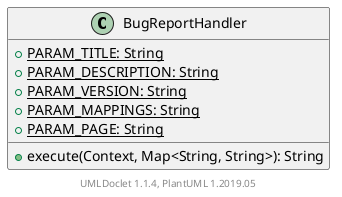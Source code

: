 @startuml

    class BugReportHandler [[BugReportHandler.html]] {
        {static} +PARAM_TITLE: String
        {static} +PARAM_DESCRIPTION: String
        {static} +PARAM_VERSION: String
        {static} +PARAM_MAPPINGS: String
        {static} +PARAM_PAGE: String
        +execute(Context, Map<String, String>): String
    }


    center footer UMLDoclet 1.1.4, PlantUML 1.2019.05
@enduml
